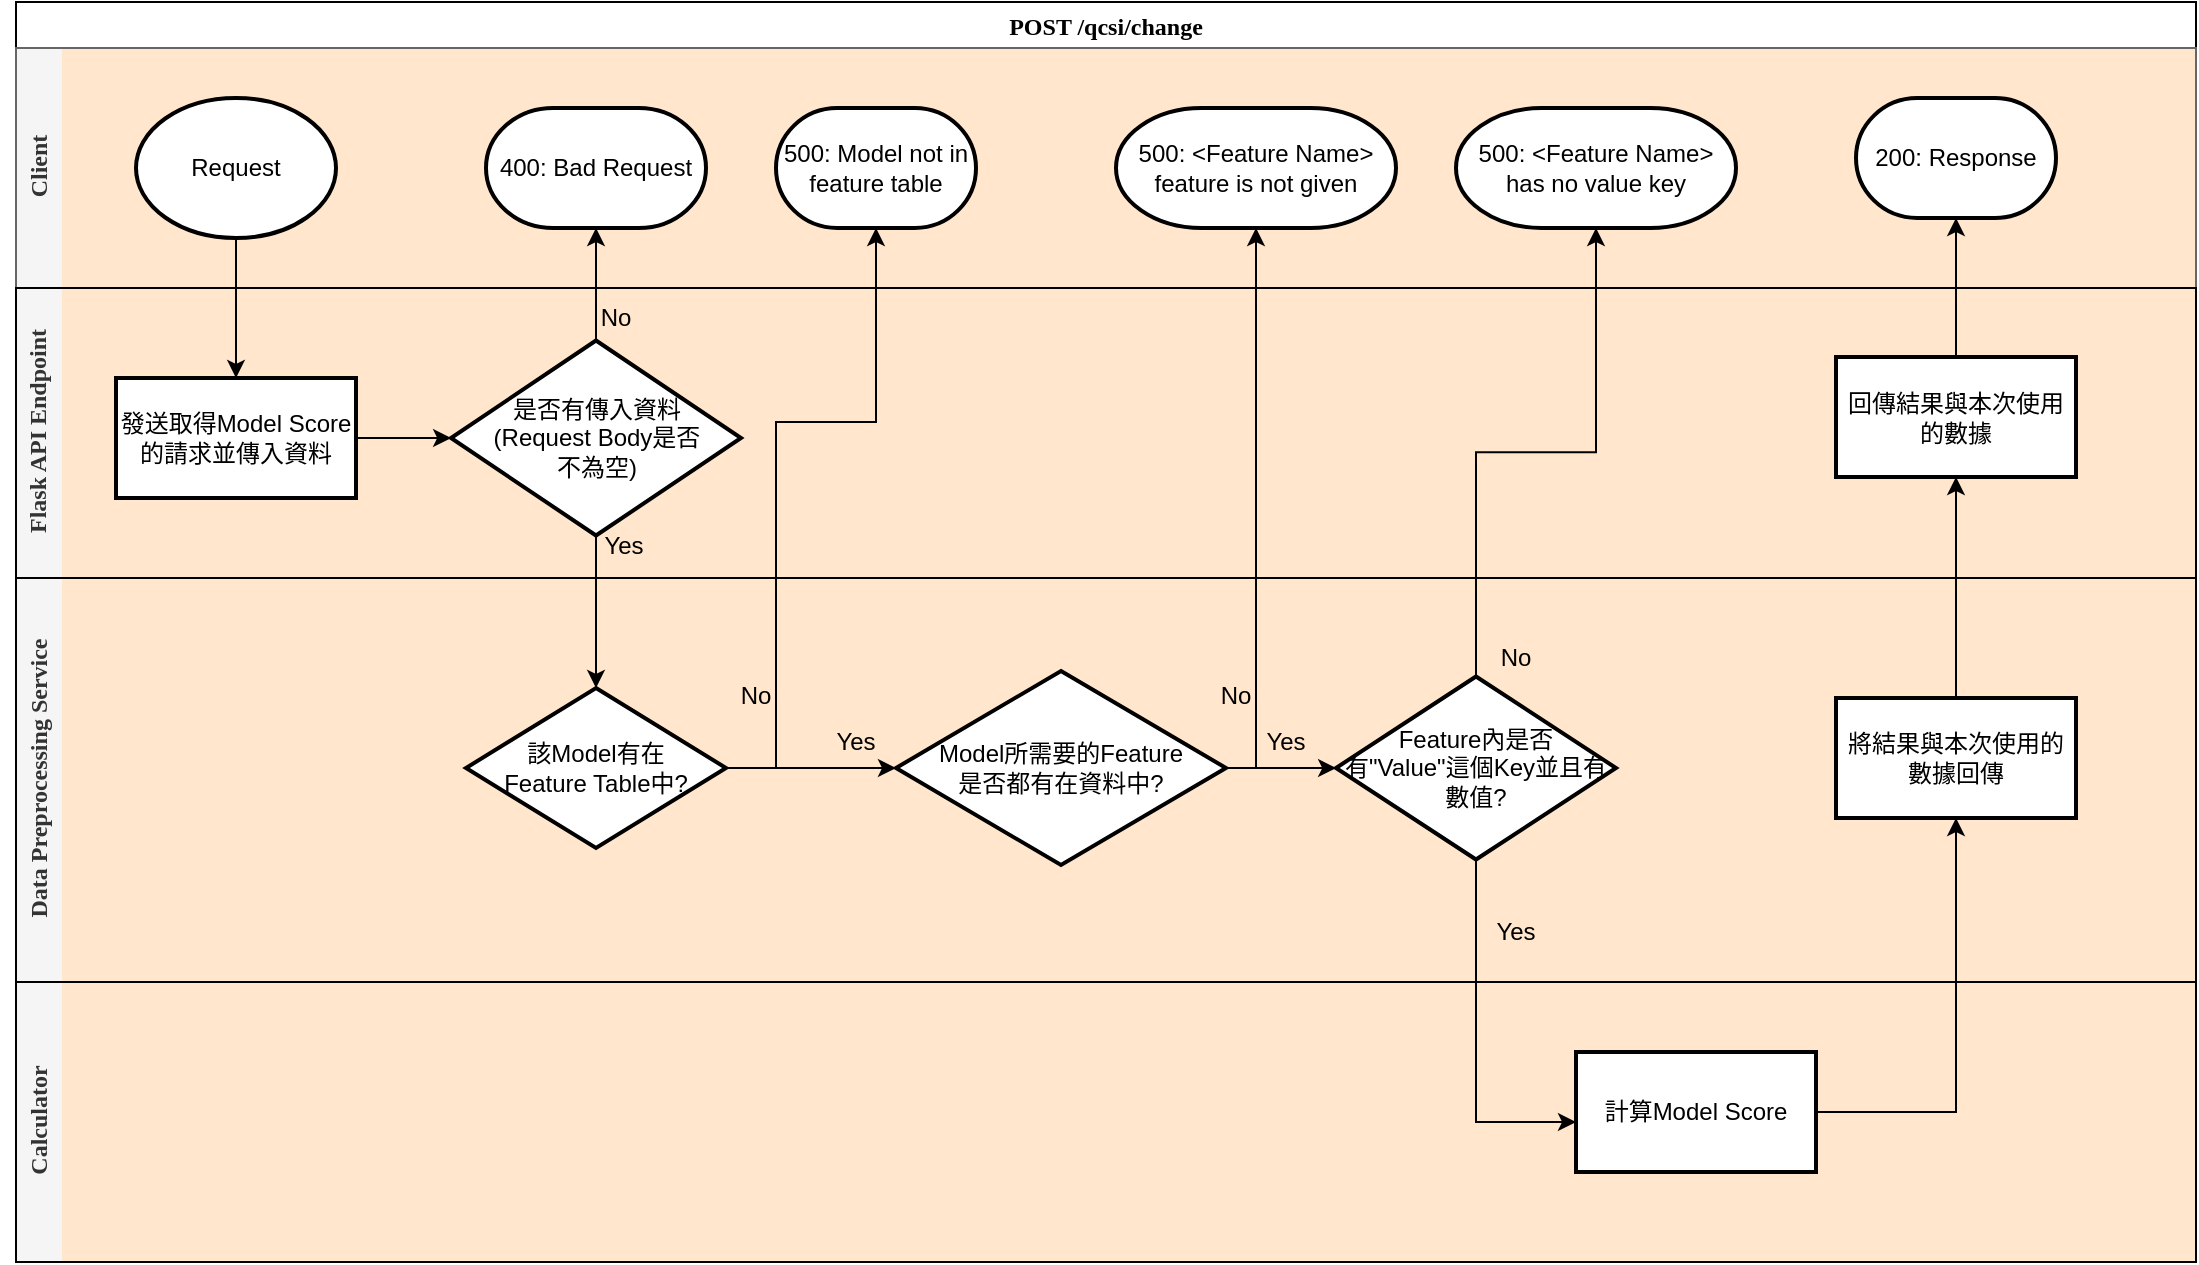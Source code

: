 <mxfile version="20.0.3" type="device"><diagram id="C5RBs43oDa-KdzZeNtuy" name="Page-1"><mxGraphModel dx="782" dy="495" grid="1" gridSize="10" guides="1" tooltips="1" connect="1" arrows="1" fold="1" page="1" pageScale="1" pageWidth="827" pageHeight="1169" math="0" shadow="0"><root><mxCell id="WIyWlLk6GJQsqaUBKTNV-0"/><mxCell id="WIyWlLk6GJQsqaUBKTNV-1" parent="WIyWlLk6GJQsqaUBKTNV-0"/><mxCell id="Q2JHpyXK3tvcLyVBupTh-1" value="POST /qcsi/change" style="swimlane;swimlaneLine=1;glass=0;shadow=0;rounded=0;sketch=0;swimlaneFillColor=#FFE6CC;fontFamily=Verdana;" parent="WIyWlLk6GJQsqaUBKTNV-1" vertex="1"><mxGeometry x="300" y="200" width="1090" height="630" as="geometry"/></mxCell><mxCell id="Q2JHpyXK3tvcLyVBupTh-2" value="&lt;font face=&quot;Verdana&quot;&gt;Client&lt;/font&gt;" style="swimlane;html=1;horizontal=0;swimlaneLine=0;fillColor=#f5f5f5;strokeColor=#666666;fontColor=#333333;startSize=23;" parent="Q2JHpyXK3tvcLyVBupTh-1" vertex="1"><mxGeometry y="23" width="1090" height="120" as="geometry"><mxRectangle x="260" y="330" width="30" height="50" as="alternateBounds"/></mxGeometry></mxCell><mxCell id="Q2JHpyXK3tvcLyVBupTh-7" value="Request" style="strokeWidth=2;html=1;shape=mxgraph.flowchart.start_1;whiteSpace=wrap;" parent="Q2JHpyXK3tvcLyVBupTh-2" vertex="1"><mxGeometry x="60" y="25" width="100" height="70" as="geometry"/></mxCell><mxCell id="Q2JHpyXK3tvcLyVBupTh-25" value="400: Bad Request" style="strokeWidth=2;html=1;shape=mxgraph.flowchart.terminator;whiteSpace=wrap;" parent="Q2JHpyXK3tvcLyVBupTh-2" vertex="1"><mxGeometry x="235" y="30" width="110" height="60" as="geometry"/></mxCell><mxCell id="Q2JHpyXK3tvcLyVBupTh-32" value="500: Model not in feature table" style="strokeWidth=2;html=1;shape=mxgraph.flowchart.terminator;whiteSpace=wrap;" parent="Q2JHpyXK3tvcLyVBupTh-2" vertex="1"><mxGeometry x="380" y="30" width="100" height="60" as="geometry"/></mxCell><mxCell id="ZfSD3USpCY6e5y5g9DAe-16" value="200: Response" style="strokeWidth=2;html=1;shape=mxgraph.flowchart.terminator;whiteSpace=wrap;" parent="Q2JHpyXK3tvcLyVBupTh-2" vertex="1"><mxGeometry x="920" y="25" width="100" height="60" as="geometry"/></mxCell><mxCell id="wmzaGjKsVUb7aLBIdiLr-15" value="500: &amp;lt;Feature Name&amp;gt; feature is not given" style="strokeWidth=2;html=1;shape=mxgraph.flowchart.terminator;whiteSpace=wrap;" parent="Q2JHpyXK3tvcLyVBupTh-2" vertex="1"><mxGeometry x="550" y="30" width="140" height="60" as="geometry"/></mxCell><mxCell id="wmzaGjKsVUb7aLBIdiLr-17" value="500: &amp;lt;Feature Name&amp;gt; has no value key" style="strokeWidth=2;html=1;shape=mxgraph.flowchart.terminator;whiteSpace=wrap;" parent="Q2JHpyXK3tvcLyVBupTh-2" vertex="1"><mxGeometry x="720" y="30" width="140" height="60" as="geometry"/></mxCell><mxCell id="Q2JHpyXK3tvcLyVBupTh-5" value="&lt;font face=&quot;Verdana&quot;&gt;Flask API Endpoint&lt;/font&gt;" style="swimlane;html=1;horizontal=0;swimlaneLine=0;fillColor=#f5f5f5;fontColor=#333333;" parent="Q2JHpyXK3tvcLyVBupTh-1" vertex="1"><mxGeometry y="143" width="1090" height="145" as="geometry"><mxRectangle x="260" y="330" width="30" height="50" as="alternateBounds"/></mxGeometry></mxCell><mxCell id="_g8Pxo4nuFvf6XIZdUo5-4" value="" style="edgeStyle=orthogonalEdgeStyle;rounded=0;orthogonalLoop=1;jettySize=auto;html=1;" parent="Q2JHpyXK3tvcLyVBupTh-5" source="_g8Pxo4nuFvf6XIZdUo5-1" target="_g8Pxo4nuFvf6XIZdUo5-3" edge="1"><mxGeometry relative="1" as="geometry"/></mxCell><mxCell id="_g8Pxo4nuFvf6XIZdUo5-1" value="發送取得Model Score的請求並傳入資料" style="whiteSpace=wrap;html=1;strokeWidth=2;" parent="Q2JHpyXK3tvcLyVBupTh-5" vertex="1"><mxGeometry x="50" y="45" width="120" height="60" as="geometry"/></mxCell><mxCell id="_g8Pxo4nuFvf6XIZdUo5-3" value="是否有傳入資料&lt;br&gt;(Request Body是否&lt;br&gt;不為空)" style="rhombus;whiteSpace=wrap;html=1;strokeWidth=2;" parent="Q2JHpyXK3tvcLyVBupTh-5" vertex="1"><mxGeometry x="217.5" y="26.25" width="145" height="97.5" as="geometry"/></mxCell><mxCell id="_g8Pxo4nuFvf6XIZdUo5-8" value="No" style="text;html=1;strokeColor=none;fillColor=none;align=center;verticalAlign=middle;whiteSpace=wrap;rounded=0;" parent="Q2JHpyXK3tvcLyVBupTh-5" vertex="1"><mxGeometry x="270" width="60" height="30" as="geometry"/></mxCell><mxCell id="_g8Pxo4nuFvf6XIZdUo5-33" value="回傳結果與本次使用的數據" style="whiteSpace=wrap;html=1;strokeWidth=2;" parent="Q2JHpyXK3tvcLyVBupTh-5" vertex="1"><mxGeometry x="910" y="34.5" width="120" height="60" as="geometry"/></mxCell><mxCell id="Q2JHpyXK3tvcLyVBupTh-6" value="&lt;font face=&quot;Verdana&quot;&gt;Data Preprocessing Service&lt;/font&gt;" style="swimlane;html=1;horizontal=0;swimlaneLine=0;startSize=23;fillColor=#f5f5f5;fontColor=#333333;" parent="Q2JHpyXK3tvcLyVBupTh-1" vertex="1"><mxGeometry y="288" width="1090" height="202" as="geometry"><mxRectangle x="260" y="330" width="30" height="50" as="alternateBounds"/></mxGeometry></mxCell><mxCell id="_g8Pxo4nuFvf6XIZdUo5-11" value="Yes" style="text;html=1;strokeColor=none;fillColor=none;align=center;verticalAlign=middle;whiteSpace=wrap;rounded=0;" parent="Q2JHpyXK3tvcLyVBupTh-6" vertex="1"><mxGeometry x="274" y="-31" width="60" height="30" as="geometry"/></mxCell><mxCell id="_g8Pxo4nuFvf6XIZdUo5-12" value="該Model有在&lt;br&gt;Feature Table中?" style="rhombus;whiteSpace=wrap;html=1;strokeWidth=2;" parent="Q2JHpyXK3tvcLyVBupTh-6" vertex="1"><mxGeometry x="225" y="55" width="130" height="80" as="geometry"/></mxCell><mxCell id="_g8Pxo4nuFvf6XIZdUo5-16" value="No" style="text;html=1;strokeColor=none;fillColor=none;align=center;verticalAlign=middle;whiteSpace=wrap;rounded=0;" parent="Q2JHpyXK3tvcLyVBupTh-6" vertex="1"><mxGeometry x="340" y="44" width="60" height="30" as="geometry"/></mxCell><mxCell id="_g8Pxo4nuFvf6XIZdUo5-30" value="將結果與本次使用的數據回傳" style="whiteSpace=wrap;html=1;strokeWidth=2;" parent="Q2JHpyXK3tvcLyVBupTh-6" vertex="1"><mxGeometry x="910" y="60" width="120" height="60" as="geometry"/></mxCell><mxCell id="wmzaGjKsVUb7aLBIdiLr-0" value="Model所需要的Feature&lt;br&gt;是否都有在資料中?" style="rhombus;whiteSpace=wrap;html=1;strokeWidth=2;" parent="Q2JHpyXK3tvcLyVBupTh-6" vertex="1"><mxGeometry x="440" y="46.5" width="165" height="97" as="geometry"/></mxCell><mxCell id="wmzaGjKsVUb7aLBIdiLr-1" value="" style="edgeStyle=orthogonalEdgeStyle;rounded=0;orthogonalLoop=1;jettySize=auto;html=1;" parent="Q2JHpyXK3tvcLyVBupTh-6" source="_g8Pxo4nuFvf6XIZdUo5-12" target="wmzaGjKsVUb7aLBIdiLr-0" edge="1"><mxGeometry relative="1" as="geometry"><Array as="points"><mxPoint x="410" y="95"/><mxPoint x="410" y="95"/></Array></mxGeometry></mxCell><mxCell id="wmzaGjKsVUb7aLBIdiLr-2" value="Feature內是否有&quot;Value&quot;這個Key並且有數值?" style="rhombus;whiteSpace=wrap;html=1;strokeWidth=2;" parent="Q2JHpyXK3tvcLyVBupTh-6" vertex="1"><mxGeometry x="660" y="49.25" width="140" height="91.5" as="geometry"/></mxCell><mxCell id="wmzaGjKsVUb7aLBIdiLr-3" value="" style="edgeStyle=orthogonalEdgeStyle;rounded=0;orthogonalLoop=1;jettySize=auto;html=1;" parent="Q2JHpyXK3tvcLyVBupTh-6" source="wmzaGjKsVUb7aLBIdiLr-0" target="wmzaGjKsVUb7aLBIdiLr-2" edge="1"><mxGeometry relative="1" as="geometry"/></mxCell><mxCell id="wmzaGjKsVUb7aLBIdiLr-7" value="Yes" style="text;html=1;strokeColor=none;fillColor=none;align=center;verticalAlign=middle;whiteSpace=wrap;rounded=0;" parent="Q2JHpyXK3tvcLyVBupTh-6" vertex="1"><mxGeometry x="390" y="67" width="60" height="30" as="geometry"/></mxCell><mxCell id="wmzaGjKsVUb7aLBIdiLr-8" value="Yes" style="text;html=1;strokeColor=none;fillColor=none;align=center;verticalAlign=middle;whiteSpace=wrap;rounded=0;" parent="Q2JHpyXK3tvcLyVBupTh-6" vertex="1"><mxGeometry x="605" y="67" width="60" height="30" as="geometry"/></mxCell><mxCell id="wmzaGjKsVUb7aLBIdiLr-14" value="Yes" style="text;html=1;strokeColor=none;fillColor=none;align=center;verticalAlign=middle;whiteSpace=wrap;rounded=0;" parent="Q2JHpyXK3tvcLyVBupTh-6" vertex="1"><mxGeometry x="720" y="162" width="60" height="30" as="geometry"/></mxCell><mxCell id="wmzaGjKsVUb7aLBIdiLr-19" value="No" style="text;html=1;strokeColor=none;fillColor=none;align=center;verticalAlign=middle;whiteSpace=wrap;rounded=0;" parent="Q2JHpyXK3tvcLyVBupTh-6" vertex="1"><mxGeometry x="580" y="44" width="60" height="30" as="geometry"/></mxCell><mxCell id="wmzaGjKsVUb7aLBIdiLr-20" value="No" style="text;html=1;strokeColor=none;fillColor=none;align=center;verticalAlign=middle;whiteSpace=wrap;rounded=0;" parent="Q2JHpyXK3tvcLyVBupTh-6" vertex="1"><mxGeometry x="720" y="25" width="60" height="30" as="geometry"/></mxCell><mxCell id="_g8Pxo4nuFvf6XIZdUo5-2" value="" style="edgeStyle=orthogonalEdgeStyle;rounded=0;orthogonalLoop=1;jettySize=auto;html=1;" parent="Q2JHpyXK3tvcLyVBupTh-1" source="Q2JHpyXK3tvcLyVBupTh-7" target="_g8Pxo4nuFvf6XIZdUo5-1" edge="1"><mxGeometry relative="1" as="geometry"/></mxCell><mxCell id="_g8Pxo4nuFvf6XIZdUo5-7" style="edgeStyle=orthogonalEdgeStyle;rounded=0;orthogonalLoop=1;jettySize=auto;html=1;" parent="Q2JHpyXK3tvcLyVBupTh-1" source="_g8Pxo4nuFvf6XIZdUo5-3" target="Q2JHpyXK3tvcLyVBupTh-25" edge="1"><mxGeometry relative="1" as="geometry"/></mxCell><mxCell id="_g8Pxo4nuFvf6XIZdUo5-15" style="edgeStyle=orthogonalEdgeStyle;rounded=0;orthogonalLoop=1;jettySize=auto;html=1;" parent="Q2JHpyXK3tvcLyVBupTh-1" source="_g8Pxo4nuFvf6XIZdUo5-12" target="Q2JHpyXK3tvcLyVBupTh-32" edge="1"><mxGeometry relative="1" as="geometry"><Array as="points"><mxPoint x="380" y="383"/><mxPoint x="380" y="210"/><mxPoint x="430" y="210"/></Array></mxGeometry></mxCell><mxCell id="_g8Pxo4nuFvf6XIZdUo5-21" value="" style="edgeStyle=orthogonalEdgeStyle;rounded=0;orthogonalLoop=1;jettySize=auto;html=1;" parent="Q2JHpyXK3tvcLyVBupTh-1" edge="1"><mxGeometry relative="1" as="geometry"><Array as="points"><mxPoint x="485" y="725"/></Array><mxPoint x="485" y="608.5" as="sourcePoint"/></mxGeometry></mxCell><mxCell id="_g8Pxo4nuFvf6XIZdUo5-23" value="" style="edgeStyle=orthogonalEdgeStyle;rounded=0;orthogonalLoop=1;jettySize=auto;html=1;" parent="Q2JHpyXK3tvcLyVBupTh-1" edge="1"><mxGeometry relative="1" as="geometry"><mxPoint x="717" y="608.5" as="targetPoint"/></mxGeometry></mxCell><mxCell id="qsH0C6IxlLgiaa1xsICl-7" style="edgeStyle=orthogonalEdgeStyle;rounded=0;orthogonalLoop=1;jettySize=auto;html=1;" parent="Q2JHpyXK3tvcLyVBupTh-1" source="_g8Pxo4nuFvf6XIZdUo5-3" target="_g8Pxo4nuFvf6XIZdUo5-12" edge="1"><mxGeometry relative="1" as="geometry"/></mxCell><mxCell id="_g8Pxo4nuFvf6XIZdUo5-35" style="edgeStyle=orthogonalEdgeStyle;rounded=0;orthogonalLoop=1;jettySize=auto;html=1;entryX=0.5;entryY=1;entryDx=0;entryDy=0;entryPerimeter=0;" parent="Q2JHpyXK3tvcLyVBupTh-1" source="_g8Pxo4nuFvf6XIZdUo5-33" target="ZfSD3USpCY6e5y5g9DAe-16" edge="1"><mxGeometry relative="1" as="geometry"/></mxCell><mxCell id="_g8Pxo4nuFvf6XIZdUo5-34" value="" style="edgeStyle=orthogonalEdgeStyle;rounded=0;orthogonalLoop=1;jettySize=auto;html=1;" parent="Q2JHpyXK3tvcLyVBupTh-1" source="_g8Pxo4nuFvf6XIZdUo5-30" target="_g8Pxo4nuFvf6XIZdUo5-33" edge="1"><mxGeometry relative="1" as="geometry"/></mxCell><mxCell id="_g8Pxo4nuFvf6XIZdUo5-26" value="&lt;p&gt;&lt;font face=&quot;Verdana&quot;&gt;Calculator&lt;/font&gt;&lt;/p&gt;" style="swimlane;html=1;horizontal=0;swimlaneLine=0;startSize=23;fillColor=#f5f5f5;fontColor=#333333;swimlaneFillColor=#FFE6CC;" parent="Q2JHpyXK3tvcLyVBupTh-1" vertex="1"><mxGeometry y="490" width="1090" height="140" as="geometry"><mxRectangle x="260" y="330" width="30" height="50" as="alternateBounds"/></mxGeometry></mxCell><mxCell id="_g8Pxo4nuFvf6XIZdUo5-27" value="計算Model Score" style="whiteSpace=wrap;html=1;strokeWidth=2;" parent="_g8Pxo4nuFvf6XIZdUo5-26" vertex="1"><mxGeometry x="780" y="35" width="120" height="60" as="geometry"/></mxCell><mxCell id="wmzaGjKsVUb7aLBIdiLr-10" style="edgeStyle=orthogonalEdgeStyle;rounded=0;orthogonalLoop=1;jettySize=auto;html=1;" parent="Q2JHpyXK3tvcLyVBupTh-1" source="wmzaGjKsVUb7aLBIdiLr-2" target="_g8Pxo4nuFvf6XIZdUo5-27" edge="1"><mxGeometry relative="1" as="geometry"><Array as="points"><mxPoint x="730" y="560"/></Array></mxGeometry></mxCell><mxCell id="wmzaGjKsVUb7aLBIdiLr-11" style="edgeStyle=orthogonalEdgeStyle;rounded=0;orthogonalLoop=1;jettySize=auto;html=1;" parent="Q2JHpyXK3tvcLyVBupTh-1" source="_g8Pxo4nuFvf6XIZdUo5-27" target="_g8Pxo4nuFvf6XIZdUo5-30" edge="1"><mxGeometry relative="1" as="geometry"/></mxCell><mxCell id="wmzaGjKsVUb7aLBIdiLr-16" style="edgeStyle=orthogonalEdgeStyle;rounded=0;orthogonalLoop=1;jettySize=auto;html=1;" parent="Q2JHpyXK3tvcLyVBupTh-1" source="wmzaGjKsVUb7aLBIdiLr-0" target="wmzaGjKsVUb7aLBIdiLr-15" edge="1"><mxGeometry relative="1" as="geometry"><Array as="points"><mxPoint x="620" y="383"/></Array></mxGeometry></mxCell><mxCell id="wmzaGjKsVUb7aLBIdiLr-18" style="edgeStyle=orthogonalEdgeStyle;rounded=0;orthogonalLoop=1;jettySize=auto;html=1;" parent="Q2JHpyXK3tvcLyVBupTh-1" source="wmzaGjKsVUb7aLBIdiLr-2" target="wmzaGjKsVUb7aLBIdiLr-17" edge="1"><mxGeometry relative="1" as="geometry"/></mxCell></root></mxGraphModel></diagram></mxfile>